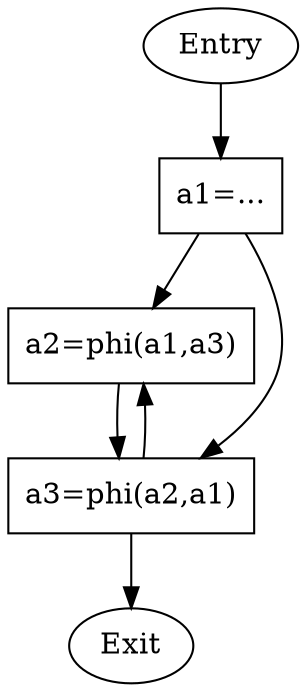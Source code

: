 digraph G {
 L1 [label="a1=...",shape=box];
 L2 [label="a2=phi(a1,a3)",shape=box];
 L3 [label="a3=phi(a2,a1)",shape=box];
 Entry -> L1;
 L1 -> L2;
 L1 -> L3;
 L2 -> L3;
 L3 -> L2;
 L3 -> Exit;
}